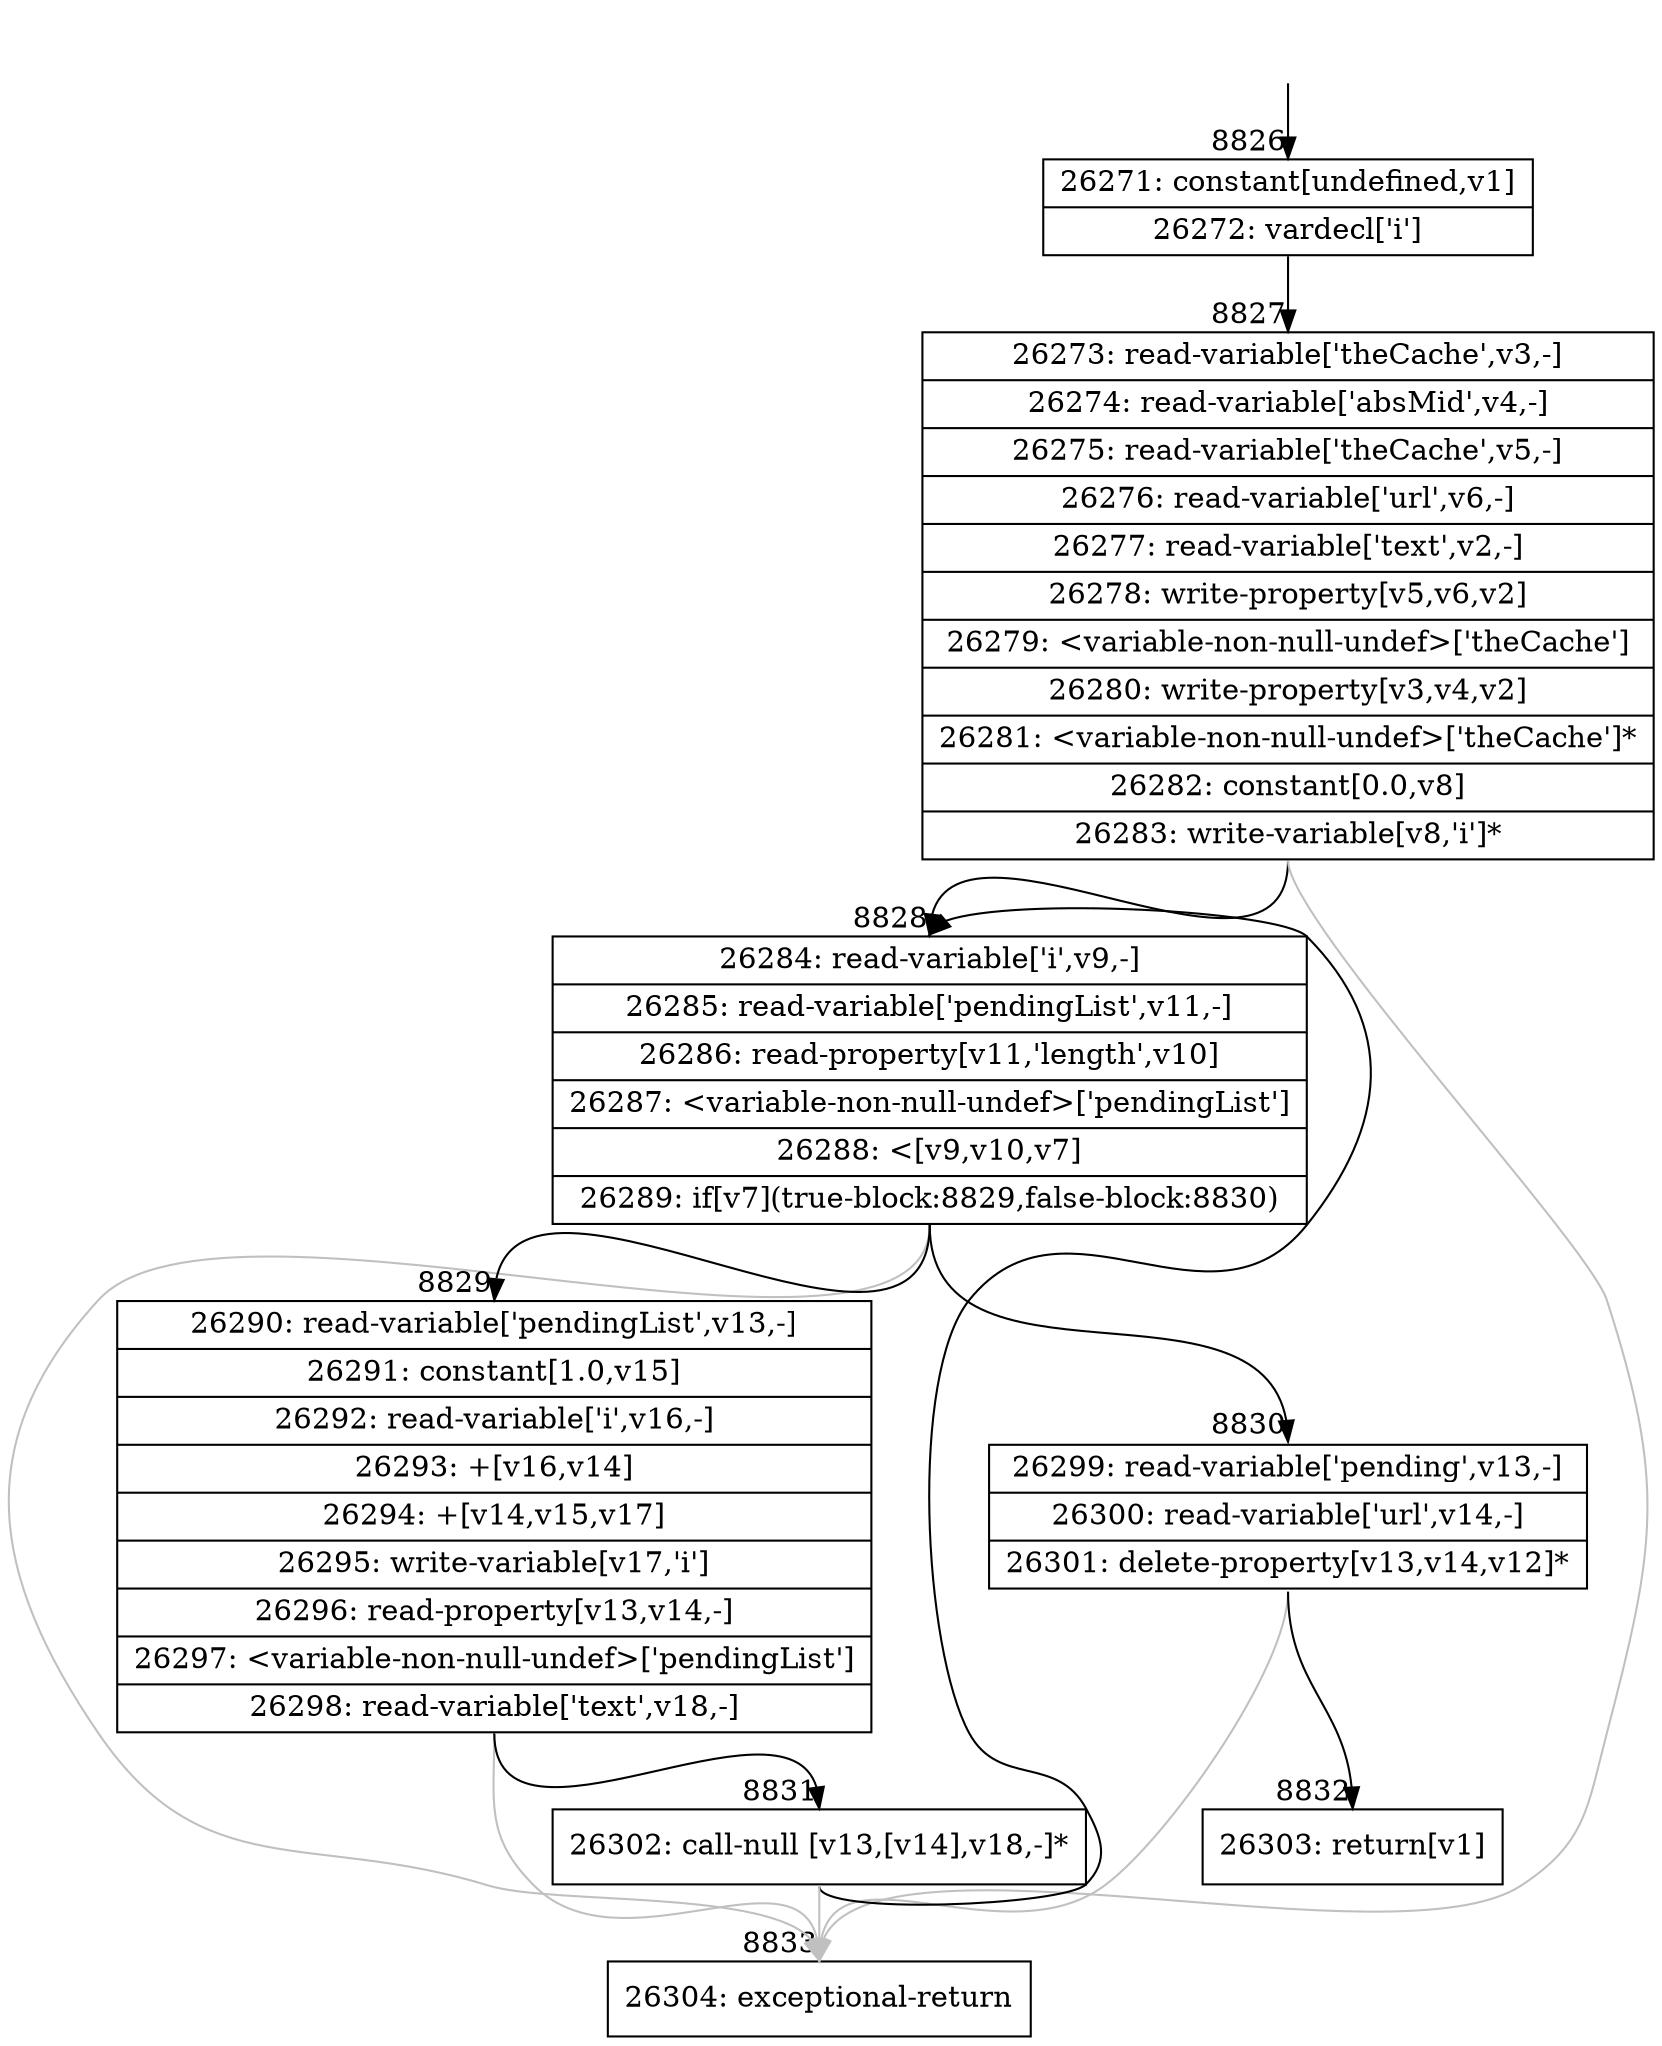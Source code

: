 digraph {
rankdir="TD"
BB_entry597[shape=none,label=""];
BB_entry597 -> BB8826 [tailport=s, headport=n, headlabel="    8826"]
BB8826 [shape=record label="{26271: constant[undefined,v1]|26272: vardecl['i']}" ] 
BB8826 -> BB8827 [tailport=s, headport=n, headlabel="      8827"]
BB8827 [shape=record label="{26273: read-variable['theCache',v3,-]|26274: read-variable['absMid',v4,-]|26275: read-variable['theCache',v5,-]|26276: read-variable['url',v6,-]|26277: read-variable['text',v2,-]|26278: write-property[v5,v6,v2]|26279: \<variable-non-null-undef\>['theCache']|26280: write-property[v3,v4,v2]|26281: \<variable-non-null-undef\>['theCache']*|26282: constant[0.0,v8]|26283: write-variable[v8,'i']*}" ] 
BB8827 -> BB8828 [tailport=s, headport=n, headlabel="      8828"]
BB8827 -> BB8833 [tailport=s, headport=n, color=gray, headlabel="      8833"]
BB8828 [shape=record label="{26284: read-variable['i',v9,-]|26285: read-variable['pendingList',v11,-]|26286: read-property[v11,'length',v10]|26287: \<variable-non-null-undef\>['pendingList']|26288: \<[v9,v10,v7]|26289: if[v7](true-block:8829,false-block:8830)}" ] 
BB8828 -> BB8829 [tailport=s, headport=n, headlabel="      8829"]
BB8828 -> BB8830 [tailport=s, headport=n, headlabel="      8830"]
BB8828 -> BB8833 [tailport=s, headport=n, color=gray]
BB8829 [shape=record label="{26290: read-variable['pendingList',v13,-]|26291: constant[1.0,v15]|26292: read-variable['i',v16,-]|26293: +[v16,v14]|26294: +[v14,v15,v17]|26295: write-variable[v17,'i']|26296: read-property[v13,v14,-]|26297: \<variable-non-null-undef\>['pendingList']|26298: read-variable['text',v18,-]}" ] 
BB8829 -> BB8831 [tailport=s, headport=n, headlabel="      8831"]
BB8829 -> BB8833 [tailport=s, headport=n, color=gray]
BB8830 [shape=record label="{26299: read-variable['pending',v13,-]|26300: read-variable['url',v14,-]|26301: delete-property[v13,v14,v12]*}" ] 
BB8830 -> BB8832 [tailport=s, headport=n, headlabel="      8832"]
BB8830 -> BB8833 [tailport=s, headport=n, color=gray]
BB8831 [shape=record label="{26302: call-null [v13,[v14],v18,-]*}" ] 
BB8831 -> BB8828 [tailport=s, headport=n]
BB8831 -> BB8833 [tailport=s, headport=n, color=gray]
BB8832 [shape=record label="{26303: return[v1]}" ] 
BB8833 [shape=record label="{26304: exceptional-return}" ] 
//#$~ 12380
}
